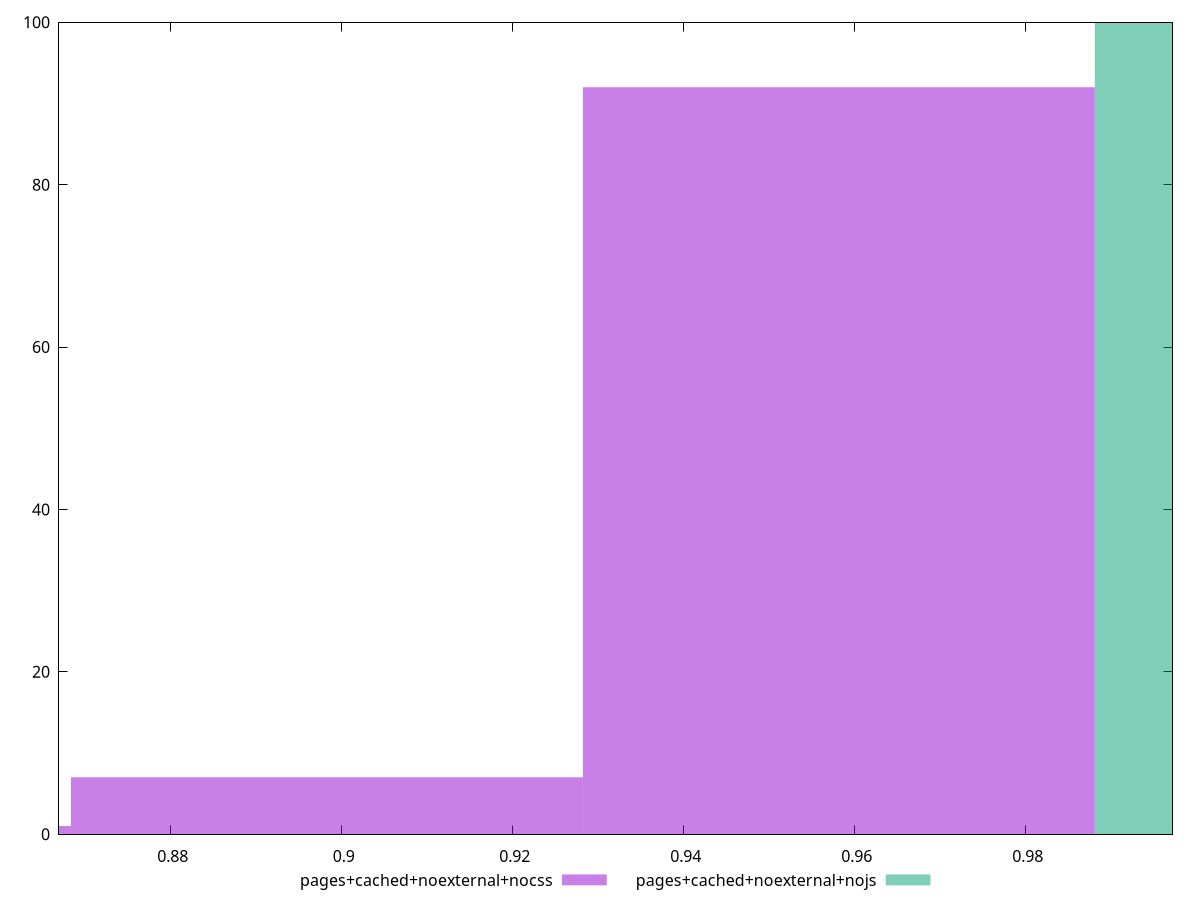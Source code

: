 reset

$pagesCachedNoexternalNocss <<EOF
0.9581455031027568 92
0.8982614091588346 7
0.8383773152149122 1
EOF

$pagesCachedNoexternalNojs <<EOF
1.018029597046679 100
EOF

set key outside below
set boxwidth 0.0598840939439223
set xrange [0.8669269914328439:0.9971750930272826]
set yrange [0:100]
set trange [0:100]
set style fill transparent solid 0.5 noborder
set terminal svg size 640, 500 enhanced background rgb 'white'
set output "report_00008_2021-01-22T20:58:29.167/meta/pScore/comparison/histogram/9_vs_10.svg"

plot $pagesCachedNoexternalNocss title "pages+cached+noexternal+nocss" with boxes, \
     $pagesCachedNoexternalNojs title "pages+cached+noexternal+nojs" with boxes

reset
